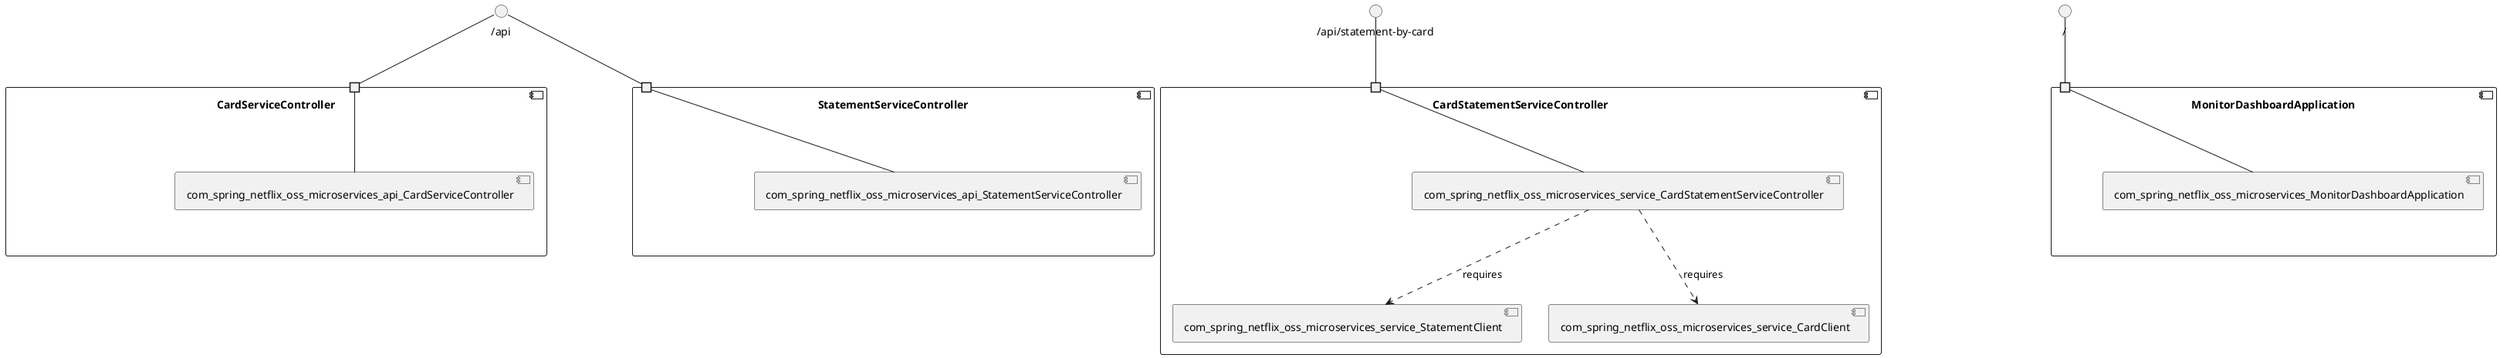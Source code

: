 @startuml
skinparam fixCircleLabelOverlapping true
component "CardServiceController\n\n\n\n\n\n" {
[com_spring_netflix_oss_microservices_api_CardServiceController]
portin " " as CardServiceController.requires._api
"CardServiceController.requires._api"--[com_spring_netflix_oss_microservices_api_CardServiceController]
}
interface "/api" as interface._api
interface._api--"CardServiceController.requires._api"
component "CardStatementServiceController\n\n\n\n\n\n" {
[com_spring_netflix_oss_microservices_service_StatementClient]
[com_spring_netflix_oss_microservices_service_CardStatementServiceController]
[com_spring_netflix_oss_microservices_service_CardClient]
portin " " as CardStatementServiceController.requires._api_statement_by_card
[com_spring_netflix_oss_microservices_service_CardStatementServiceController]..>[com_spring_netflix_oss_microservices_service_CardClient] : requires
[com_spring_netflix_oss_microservices_service_CardStatementServiceController]..>[com_spring_netflix_oss_microservices_service_StatementClient] : requires
"CardStatementServiceController.requires._api_statement_by_card"--[com_spring_netflix_oss_microservices_service_CardStatementServiceController]
}
interface "/api/statement-by-card" as interface._api_statement_by_card
interface._api_statement_by_card--"CardStatementServiceController.requires._api_statement_by_card"
component "MonitorDashboardApplication\n\n\n\n\n\n" {
[com_spring_netflix_oss_microservices_MonitorDashboardApplication]
portin " " as MonitorDashboardApplication.requires._
"MonitorDashboardApplication.requires._"--[com_spring_netflix_oss_microservices_MonitorDashboardApplication]
}
interface "/" as interface._
interface._--"MonitorDashboardApplication.requires._"
component "StatementServiceController\n\n\n\n\n\n" {
[com_spring_netflix_oss_microservices_api_StatementServiceController]
portin " " as StatementServiceController.requires._api
"StatementServiceController.requires._api"--[com_spring_netflix_oss_microservices_api_StatementServiceController]
}
interface "/api" as interface._api
interface._api--"StatementServiceController.requires._api"

@enduml
